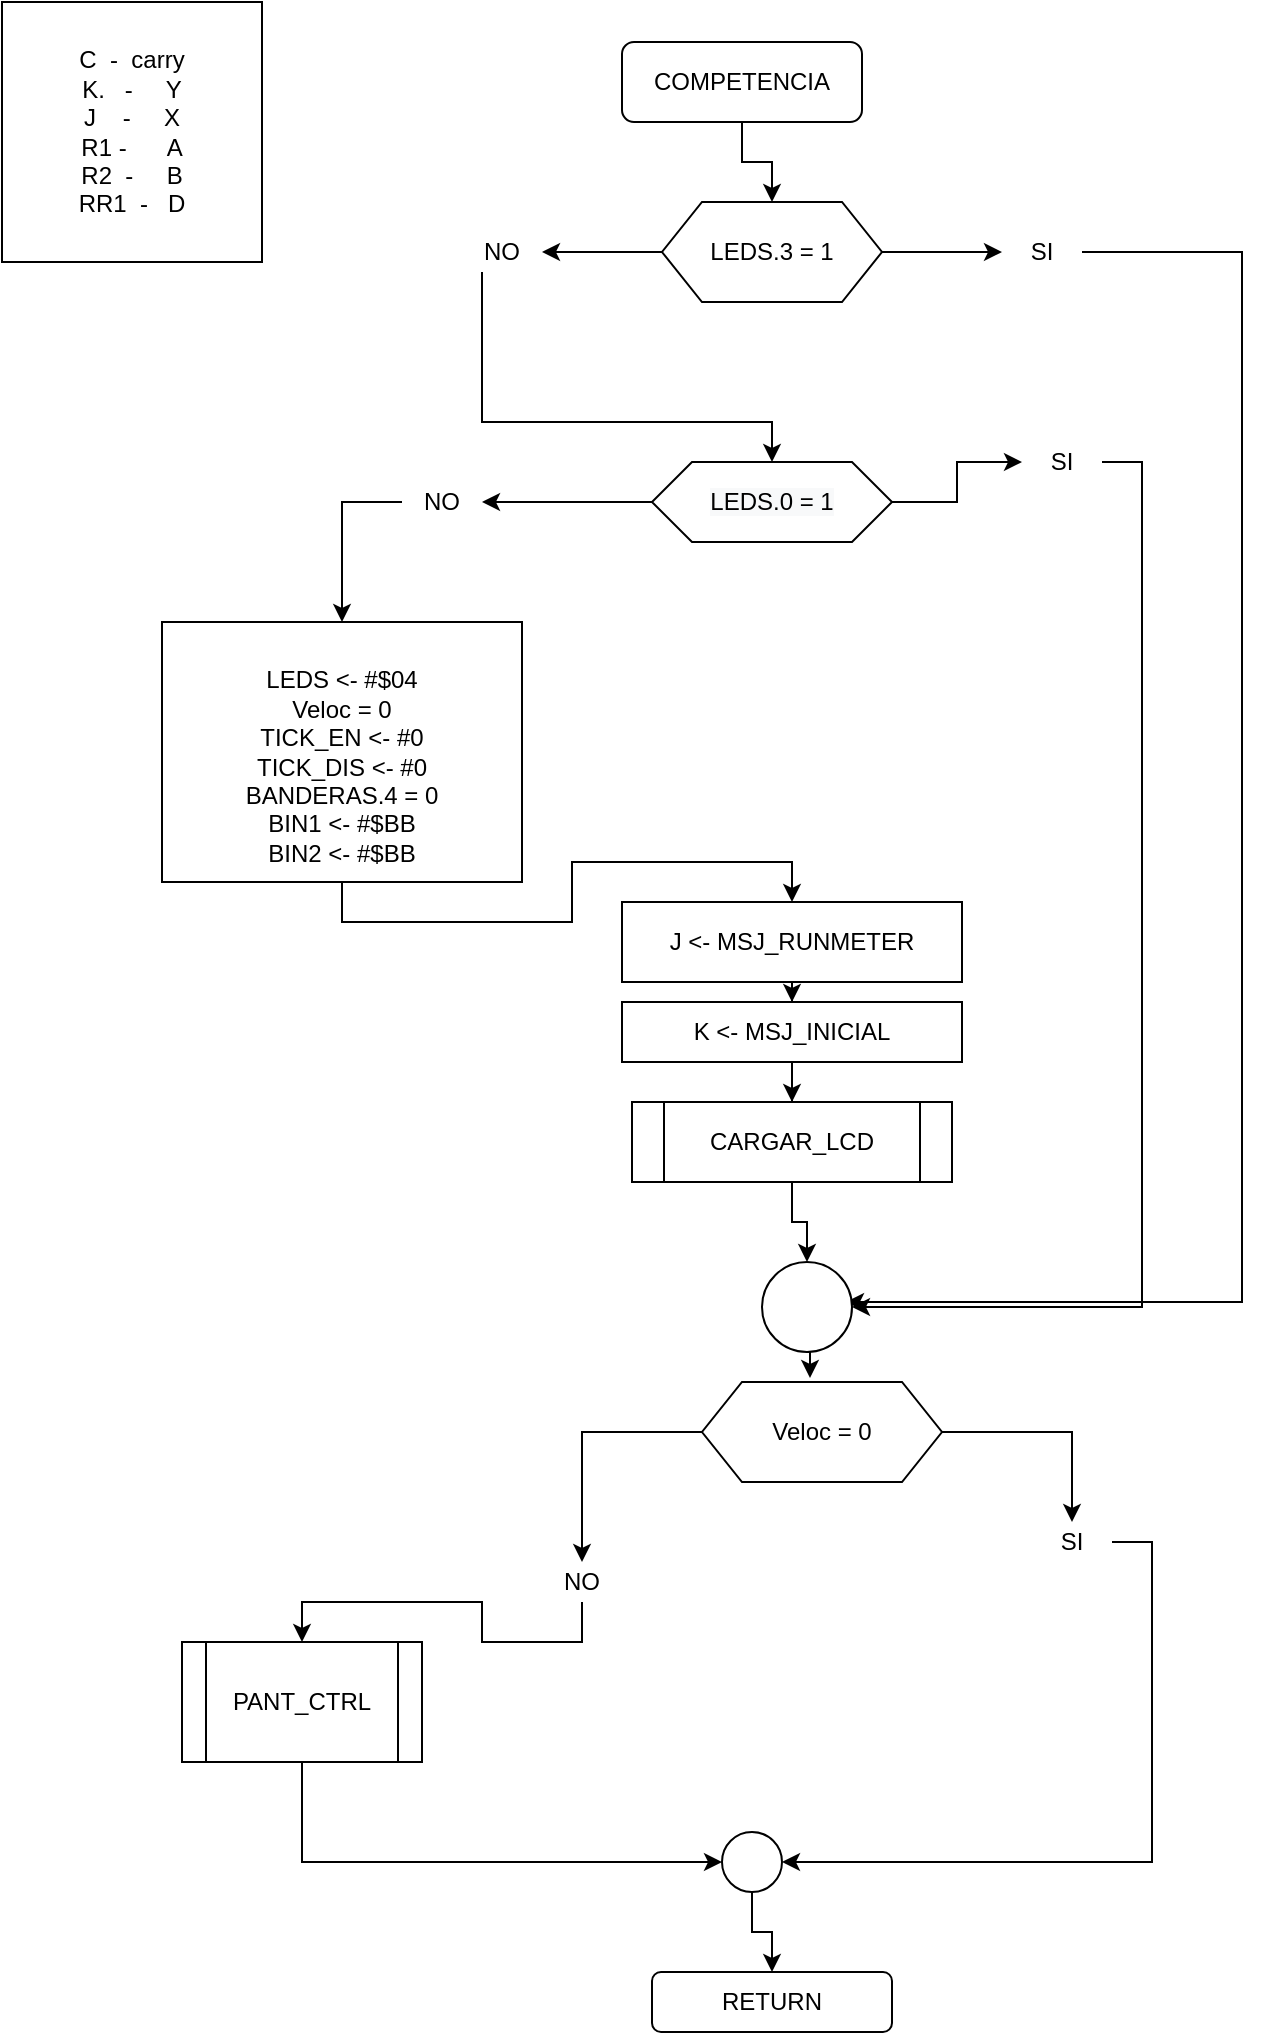 <mxfile version="14.4.3" type="device"><diagram id="WcHfKurwbyDRyOOFvX49" name="Page-1"><mxGraphModel dx="685" dy="785" grid="1" gridSize="10" guides="1" tooltips="1" connect="1" arrows="1" fold="1" page="1" pageScale="1" pageWidth="850" pageHeight="1100" math="0" shadow="0"><root><mxCell id="0"/><mxCell id="1" parent="0"/><mxCell id="x93sXBkODfF89CJLcIw--30" style="edgeStyle=orthogonalEdgeStyle;rounded=0;orthogonalLoop=1;jettySize=auto;html=1;exitX=0.5;exitY=1;exitDx=0;exitDy=0;entryX=0.5;entryY=0;entryDx=0;entryDy=0;" edge="1" parent="1" source="x93sXBkODfF89CJLcIw--2" target="x93sXBkODfF89CJLcIw--24"><mxGeometry relative="1" as="geometry"/></mxCell><mxCell id="x93sXBkODfF89CJLcIw--2" value="COMPETENCIA" style="rounded=1;whiteSpace=wrap;html=1;" vertex="1" parent="1"><mxGeometry x="510" y="330" width="120" height="40" as="geometry"/></mxCell><mxCell id="x93sXBkODfF89CJLcIw--3" style="edgeStyle=orthogonalEdgeStyle;rounded=0;orthogonalLoop=1;jettySize=auto;html=1;exitX=0.5;exitY=1;exitDx=0;exitDy=0;" edge="1" parent="1" source="x93sXBkODfF89CJLcIw--4" target="x93sXBkODfF89CJLcIw--6"><mxGeometry relative="1" as="geometry"/></mxCell><mxCell id="x93sXBkODfF89CJLcIw--4" value="&lt;br&gt;LEDS &amp;lt;- #$04&lt;br&gt;Veloc = 0&lt;br&gt;TICK_EN &amp;lt;- #0&lt;br&gt;TICK_DIS &amp;lt;- #0&lt;br&gt;BANDERAS.4 = 0&lt;br&gt;BIN1 &amp;lt;-&amp;nbsp;#$BB&lt;br&gt;BIN2 &amp;lt;- #$BB" style="rounded=0;whiteSpace=wrap;html=1;" vertex="1" parent="1"><mxGeometry x="280" y="620" width="180" height="130" as="geometry"/></mxCell><mxCell id="x93sXBkODfF89CJLcIw--5" style="edgeStyle=orthogonalEdgeStyle;rounded=0;orthogonalLoop=1;jettySize=auto;html=1;exitX=0.5;exitY=1;exitDx=0;exitDy=0;" edge="1" parent="1" source="x93sXBkODfF89CJLcIw--6" target="x93sXBkODfF89CJLcIw--9"><mxGeometry relative="1" as="geometry"/></mxCell><mxCell id="x93sXBkODfF89CJLcIw--6" value="J &amp;lt;- MSJ_RUNMETER" style="rounded=0;whiteSpace=wrap;html=1;" vertex="1" parent="1"><mxGeometry x="510" y="760" width="170" height="40" as="geometry"/></mxCell><mxCell id="x93sXBkODfF89CJLcIw--7" value="C &amp;nbsp;- &amp;nbsp;carry&lt;br&gt;K. &amp;nbsp; - &amp;nbsp; &amp;nbsp; Y&lt;br&gt;J &amp;nbsp; &amp;nbsp;- &amp;nbsp; &amp;nbsp; X&lt;br&gt;R1 - &amp;nbsp; &amp;nbsp; &amp;nbsp;A&lt;br&gt;R2 &amp;nbsp;- &amp;nbsp; &amp;nbsp; B&lt;br&gt;RR1 &amp;nbsp;- &amp;nbsp; D" style="whiteSpace=wrap;html=1;aspect=fixed;" vertex="1" parent="1"><mxGeometry x="200" y="310" width="130" height="130" as="geometry"/></mxCell><mxCell id="x93sXBkODfF89CJLcIw--8" style="edgeStyle=orthogonalEdgeStyle;rounded=0;orthogonalLoop=1;jettySize=auto;html=1;exitX=0.5;exitY=1;exitDx=0;exitDy=0;" edge="1" parent="1" source="x93sXBkODfF89CJLcIw--9" target="x93sXBkODfF89CJLcIw--11"><mxGeometry relative="1" as="geometry"/></mxCell><mxCell id="x93sXBkODfF89CJLcIw--9" value="K &amp;lt;- MSJ_INICIAL" style="rounded=0;whiteSpace=wrap;html=1;" vertex="1" parent="1"><mxGeometry x="510" y="810" width="170" height="30" as="geometry"/></mxCell><mxCell id="x93sXBkODfF89CJLcIw--42" style="edgeStyle=orthogonalEdgeStyle;rounded=0;orthogonalLoop=1;jettySize=auto;html=1;exitX=0.5;exitY=1;exitDx=0;exitDy=0;entryX=0.5;entryY=0;entryDx=0;entryDy=0;" edge="1" parent="1" source="x93sXBkODfF89CJLcIw--11" target="x93sXBkODfF89CJLcIw--39"><mxGeometry relative="1" as="geometry"/></mxCell><mxCell id="x93sXBkODfF89CJLcIw--11" value="CARGAR_LCD" style="shape=process;whiteSpace=wrap;html=1;backgroundOutline=1;" vertex="1" parent="1"><mxGeometry x="515" y="860" width="160" height="40" as="geometry"/></mxCell><mxCell id="x93sXBkODfF89CJLcIw--12" value="RETURN" style="rounded=1;whiteSpace=wrap;html=1;" vertex="1" parent="1"><mxGeometry x="525" y="1295" width="120" height="30" as="geometry"/></mxCell><mxCell id="x93sXBkODfF89CJLcIw--13" style="edgeStyle=orthogonalEdgeStyle;rounded=0;orthogonalLoop=1;jettySize=auto;html=1;exitX=0;exitY=0.5;exitDx=0;exitDy=0;entryX=0.5;entryY=0;entryDx=0;entryDy=0;" edge="1" parent="1" source="x93sXBkODfF89CJLcIw--15" target="x93sXBkODfF89CJLcIw--19"><mxGeometry relative="1" as="geometry"/></mxCell><mxCell id="x93sXBkODfF89CJLcIw--14" style="edgeStyle=orthogonalEdgeStyle;rounded=0;orthogonalLoop=1;jettySize=auto;html=1;exitX=1;exitY=0.5;exitDx=0;exitDy=0;entryX=0.5;entryY=0;entryDx=0;entryDy=0;" edge="1" parent="1" source="x93sXBkODfF89CJLcIw--15" target="x93sXBkODfF89CJLcIw--17"><mxGeometry relative="1" as="geometry"/></mxCell><mxCell id="x93sXBkODfF89CJLcIw--15" value="Veloc = 0" style="shape=hexagon;perimeter=hexagonPerimeter2;whiteSpace=wrap;html=1;fixedSize=1;" vertex="1" parent="1"><mxGeometry x="550" y="1000" width="120" height="50" as="geometry"/></mxCell><mxCell id="x93sXBkODfF89CJLcIw--16" style="edgeStyle=orthogonalEdgeStyle;rounded=0;orthogonalLoop=1;jettySize=auto;html=1;exitX=1;exitY=0.5;exitDx=0;exitDy=0;entryX=1;entryY=0.5;entryDx=0;entryDy=0;" edge="1" parent="1" source="x93sXBkODfF89CJLcIw--17" target="x93sXBkODfF89CJLcIw--23"><mxGeometry relative="1" as="geometry"/></mxCell><mxCell id="x93sXBkODfF89CJLcIw--17" value="SI" style="text;html=1;strokeColor=none;fillColor=none;align=center;verticalAlign=middle;whiteSpace=wrap;rounded=0;" vertex="1" parent="1"><mxGeometry x="715" y="1070" width="40" height="20" as="geometry"/></mxCell><mxCell id="x93sXBkODfF89CJLcIw--37" style="edgeStyle=orthogonalEdgeStyle;rounded=0;orthogonalLoop=1;jettySize=auto;html=1;exitX=0.5;exitY=1;exitDx=0;exitDy=0;" edge="1" parent="1" source="x93sXBkODfF89CJLcIw--19" target="x93sXBkODfF89CJLcIw--21"><mxGeometry relative="1" as="geometry"/></mxCell><mxCell id="x93sXBkODfF89CJLcIw--19" value="NO" style="text;html=1;strokeColor=none;fillColor=none;align=center;verticalAlign=middle;whiteSpace=wrap;rounded=0;" vertex="1" parent="1"><mxGeometry x="470" y="1090" width="40" height="20" as="geometry"/></mxCell><mxCell id="x93sXBkODfF89CJLcIw--38" style="edgeStyle=orthogonalEdgeStyle;rounded=0;orthogonalLoop=1;jettySize=auto;html=1;exitX=0.5;exitY=1;exitDx=0;exitDy=0;entryX=0;entryY=0.5;entryDx=0;entryDy=0;" edge="1" parent="1" source="x93sXBkODfF89CJLcIw--21" target="x93sXBkODfF89CJLcIw--23"><mxGeometry relative="1" as="geometry"/></mxCell><mxCell id="x93sXBkODfF89CJLcIw--21" value="PANT_CTRL" style="shape=process;whiteSpace=wrap;html=1;backgroundOutline=1;" vertex="1" parent="1"><mxGeometry x="290" y="1130" width="120" height="60" as="geometry"/></mxCell><mxCell id="x93sXBkODfF89CJLcIw--22" style="edgeStyle=orthogonalEdgeStyle;rounded=0;orthogonalLoop=1;jettySize=auto;html=1;exitX=0.5;exitY=1;exitDx=0;exitDy=0;" edge="1" parent="1" source="x93sXBkODfF89CJLcIw--23" target="x93sXBkODfF89CJLcIw--12"><mxGeometry relative="1" as="geometry"/></mxCell><mxCell id="x93sXBkODfF89CJLcIw--23" value="" style="ellipse;whiteSpace=wrap;html=1;aspect=fixed;" vertex="1" parent="1"><mxGeometry x="560" y="1225" width="30" height="30" as="geometry"/></mxCell><mxCell id="x93sXBkODfF89CJLcIw--31" value="" style="edgeStyle=orthogonalEdgeStyle;rounded=0;orthogonalLoop=1;jettySize=auto;html=1;" edge="1" parent="1" source="x93sXBkODfF89CJLcIw--24" target="x93sXBkODfF89CJLcIw--28"><mxGeometry relative="1" as="geometry"/></mxCell><mxCell id="x93sXBkODfF89CJLcIw--32" style="edgeStyle=orthogonalEdgeStyle;rounded=0;orthogonalLoop=1;jettySize=auto;html=1;exitX=1;exitY=0.5;exitDx=0;exitDy=0;" edge="1" parent="1" source="x93sXBkODfF89CJLcIw--24" target="x93sXBkODfF89CJLcIw--27"><mxGeometry relative="1" as="geometry"/></mxCell><mxCell id="x93sXBkODfF89CJLcIw--24" value="&lt;span&gt;LEDS.3 = 1&lt;/span&gt;" style="shape=hexagon;perimeter=hexagonPerimeter2;whiteSpace=wrap;html=1;fixedSize=1;" vertex="1" parent="1"><mxGeometry x="530" y="410" width="110" height="50" as="geometry"/></mxCell><mxCell id="x93sXBkODfF89CJLcIw--33" style="edgeStyle=orthogonalEdgeStyle;rounded=0;orthogonalLoop=1;jettySize=auto;html=1;exitX=0;exitY=0.5;exitDx=0;exitDy=0;" edge="1" parent="1" source="x93sXBkODfF89CJLcIw--25" target="x93sXBkODfF89CJLcIw--29"><mxGeometry relative="1" as="geometry"/></mxCell><mxCell id="x93sXBkODfF89CJLcIw--35" style="edgeStyle=orthogonalEdgeStyle;rounded=0;orthogonalLoop=1;jettySize=auto;html=1;exitX=1;exitY=0.5;exitDx=0;exitDy=0;entryX=0;entryY=0.5;entryDx=0;entryDy=0;" edge="1" parent="1" source="x93sXBkODfF89CJLcIw--25" target="x93sXBkODfF89CJLcIw--26"><mxGeometry relative="1" as="geometry"/></mxCell><mxCell id="x93sXBkODfF89CJLcIw--25" value="&lt;span style=&quot;color: rgb(0, 0, 0); font-family: helvetica; font-size: 12px; font-style: normal; font-weight: normal; letter-spacing: normal; text-align: center; text-indent: 0px; text-transform: none; word-spacing: 0px; background-color: rgb(248, 249, 250); text-decoration: none; display: inline; float: none;&quot;&gt;LEDS.0 = 1&lt;/span&gt;" style="shape=hexagon;perimeter=hexagonPerimeter2;whiteSpace=wrap;html=1;fixedSize=1;" vertex="1" parent="1"><mxGeometry x="525" y="540" width="120" height="40" as="geometry"/></mxCell><mxCell id="x93sXBkODfF89CJLcIw--43" style="edgeStyle=orthogonalEdgeStyle;rounded=0;orthogonalLoop=1;jettySize=auto;html=1;exitX=1;exitY=0.5;exitDx=0;exitDy=0;entryX=1;entryY=0.5;entryDx=0;entryDy=0;" edge="1" parent="1" source="x93sXBkODfF89CJLcIw--26" target="x93sXBkODfF89CJLcIw--39"><mxGeometry relative="1" as="geometry"/></mxCell><mxCell id="x93sXBkODfF89CJLcIw--26" value="SI" style="text;html=1;strokeColor=none;fillColor=none;align=center;verticalAlign=middle;whiteSpace=wrap;rounded=0;" vertex="1" parent="1"><mxGeometry x="710" y="530" width="40" height="20" as="geometry"/></mxCell><mxCell id="x93sXBkODfF89CJLcIw--44" style="edgeStyle=orthogonalEdgeStyle;rounded=0;orthogonalLoop=1;jettySize=auto;html=1;exitX=1;exitY=0.5;exitDx=0;exitDy=0;" edge="1" parent="1" source="x93sXBkODfF89CJLcIw--27"><mxGeometry relative="1" as="geometry"><mxPoint x="622" y="960" as="targetPoint"/><Array as="points"><mxPoint x="820" y="435"/><mxPoint x="820" y="960"/></Array></mxGeometry></mxCell><mxCell id="x93sXBkODfF89CJLcIw--27" value="SI" style="text;html=1;strokeColor=none;fillColor=none;align=center;verticalAlign=middle;whiteSpace=wrap;rounded=0;" vertex="1" parent="1"><mxGeometry x="700" y="425" width="40" height="20" as="geometry"/></mxCell><mxCell id="x93sXBkODfF89CJLcIw--45" style="edgeStyle=orthogonalEdgeStyle;rounded=0;orthogonalLoop=1;jettySize=auto;html=1;entryX=0.5;entryY=0;entryDx=0;entryDy=0;" edge="1" parent="1" source="x93sXBkODfF89CJLcIw--28" target="x93sXBkODfF89CJLcIw--25"><mxGeometry relative="1" as="geometry"><Array as="points"><mxPoint x="440" y="520"/></Array></mxGeometry></mxCell><mxCell id="x93sXBkODfF89CJLcIw--28" value="NO" style="text;html=1;strokeColor=none;fillColor=none;align=center;verticalAlign=middle;whiteSpace=wrap;rounded=0;" vertex="1" parent="1"><mxGeometry x="430" y="425" width="40" height="20" as="geometry"/></mxCell><mxCell id="x93sXBkODfF89CJLcIw--46" style="edgeStyle=orthogonalEdgeStyle;rounded=0;orthogonalLoop=1;jettySize=auto;html=1;exitX=0;exitY=0.5;exitDx=0;exitDy=0;entryX=0.5;entryY=0;entryDx=0;entryDy=0;" edge="1" parent="1" source="x93sXBkODfF89CJLcIw--29" target="x93sXBkODfF89CJLcIw--4"><mxGeometry relative="1" as="geometry"/></mxCell><mxCell id="x93sXBkODfF89CJLcIw--29" value="NO" style="text;html=1;strokeColor=none;fillColor=none;align=center;verticalAlign=middle;whiteSpace=wrap;rounded=0;" vertex="1" parent="1"><mxGeometry x="400" y="550" width="40" height="20" as="geometry"/></mxCell><mxCell id="x93sXBkODfF89CJLcIw--41" style="edgeStyle=orthogonalEdgeStyle;rounded=0;orthogonalLoop=1;jettySize=auto;html=1;exitX=0.5;exitY=1;exitDx=0;exitDy=0;entryX=0.45;entryY=-0.04;entryDx=0;entryDy=0;entryPerimeter=0;" edge="1" parent="1" source="x93sXBkODfF89CJLcIw--39" target="x93sXBkODfF89CJLcIw--15"><mxGeometry relative="1" as="geometry"/></mxCell><mxCell id="x93sXBkODfF89CJLcIw--39" value="" style="ellipse;whiteSpace=wrap;html=1;aspect=fixed;" vertex="1" parent="1"><mxGeometry x="580" y="940" width="45" height="45" as="geometry"/></mxCell></root></mxGraphModel></diagram></mxfile>